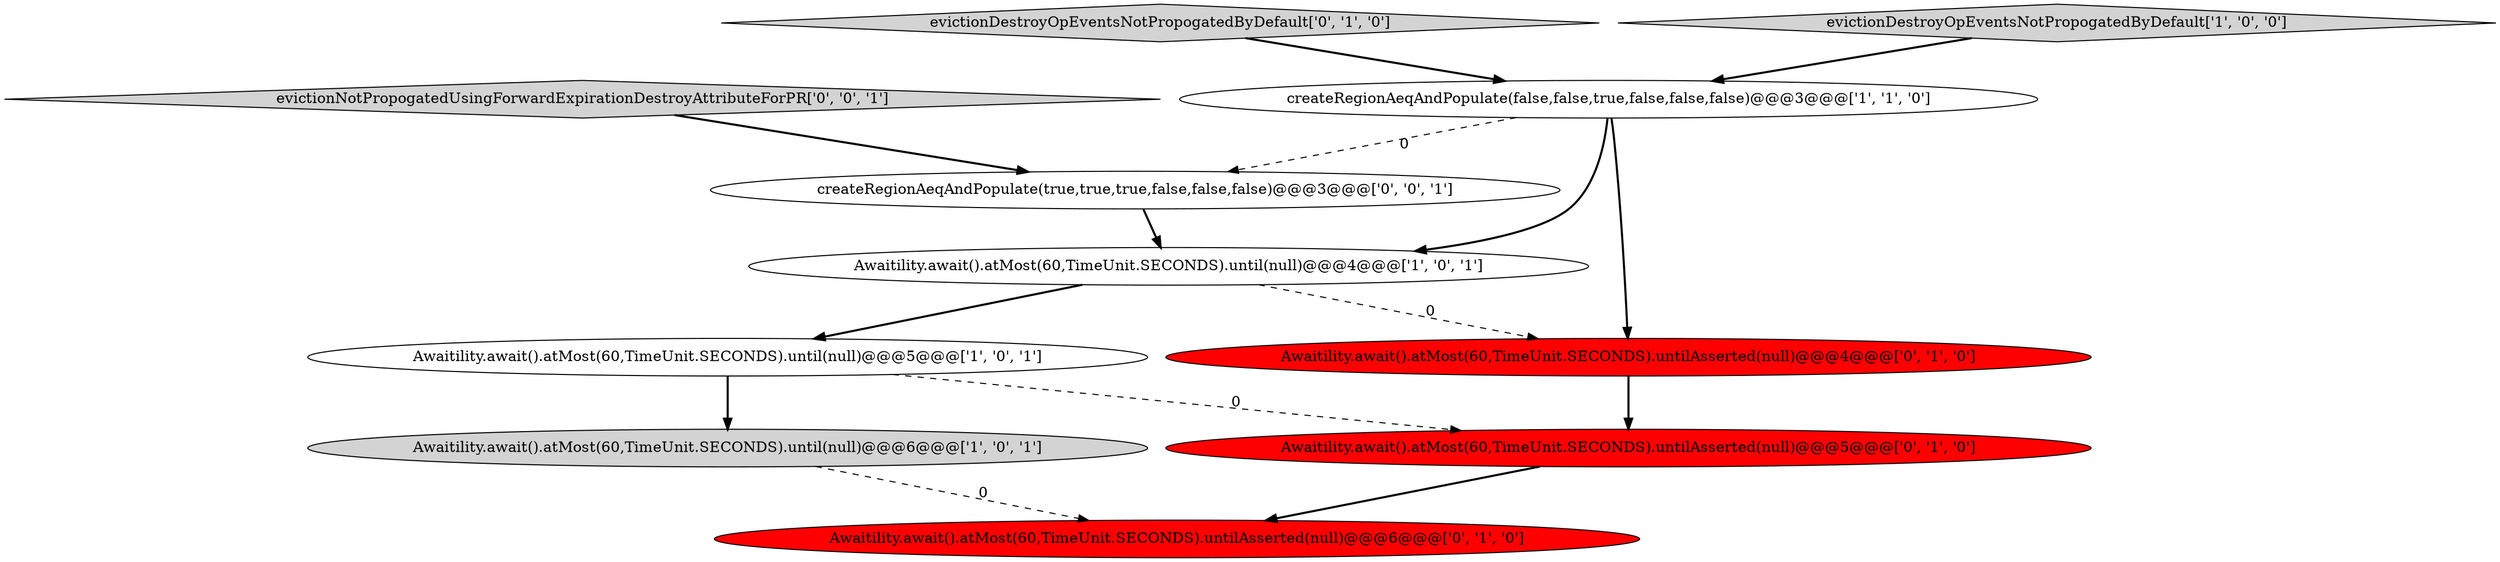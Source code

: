 digraph {
10 [style = filled, label = "createRegionAeqAndPopulate(true,true,true,false,false,false)@@@3@@@['0', '0', '1']", fillcolor = white, shape = ellipse image = "AAA0AAABBB3BBB"];
8 [style = filled, label = "evictionDestroyOpEventsNotPropogatedByDefault['0', '1', '0']", fillcolor = lightgray, shape = diamond image = "AAA0AAABBB2BBB"];
5 [style = filled, label = "Awaitility.await().atMost(60,TimeUnit.SECONDS).untilAsserted(null)@@@5@@@['0', '1', '0']", fillcolor = red, shape = ellipse image = "AAA1AAABBB2BBB"];
0 [style = filled, label = "createRegionAeqAndPopulate(false,false,true,false,false,false)@@@3@@@['1', '1', '0']", fillcolor = white, shape = ellipse image = "AAA0AAABBB1BBB"];
3 [style = filled, label = "Awaitility.await().atMost(60,TimeUnit.SECONDS).until(null)@@@4@@@['1', '0', '1']", fillcolor = white, shape = ellipse image = "AAA0AAABBB1BBB"];
2 [style = filled, label = "evictionDestroyOpEventsNotPropogatedByDefault['1', '0', '0']", fillcolor = lightgray, shape = diamond image = "AAA0AAABBB1BBB"];
4 [style = filled, label = "Awaitility.await().atMost(60,TimeUnit.SECONDS).until(null)@@@5@@@['1', '0', '1']", fillcolor = white, shape = ellipse image = "AAA0AAABBB1BBB"];
6 [style = filled, label = "Awaitility.await().atMost(60,TimeUnit.SECONDS).untilAsserted(null)@@@6@@@['0', '1', '0']", fillcolor = red, shape = ellipse image = "AAA1AAABBB2BBB"];
9 [style = filled, label = "evictionNotPropogatedUsingForwardExpirationDestroyAttributeForPR['0', '0', '1']", fillcolor = lightgray, shape = diamond image = "AAA0AAABBB3BBB"];
1 [style = filled, label = "Awaitility.await().atMost(60,TimeUnit.SECONDS).until(null)@@@6@@@['1', '0', '1']", fillcolor = lightgray, shape = ellipse image = "AAA0AAABBB1BBB"];
7 [style = filled, label = "Awaitility.await().atMost(60,TimeUnit.SECONDS).untilAsserted(null)@@@4@@@['0', '1', '0']", fillcolor = red, shape = ellipse image = "AAA1AAABBB2BBB"];
8->0 [style = bold, label=""];
0->3 [style = bold, label=""];
4->5 [style = dashed, label="0"];
10->3 [style = bold, label=""];
4->1 [style = bold, label=""];
2->0 [style = bold, label=""];
7->5 [style = bold, label=""];
5->6 [style = bold, label=""];
9->10 [style = bold, label=""];
3->7 [style = dashed, label="0"];
3->4 [style = bold, label=""];
1->6 [style = dashed, label="0"];
0->10 [style = dashed, label="0"];
0->7 [style = bold, label=""];
}
